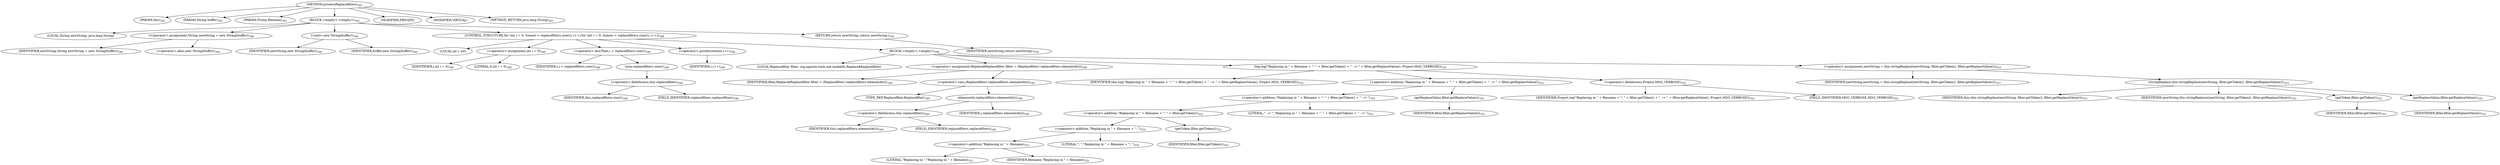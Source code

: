 digraph "processReplacefilters" {  
"996" [label = <(METHOD,processReplacefilters)<SUB>345</SUB>> ]
"77" [label = <(PARAM,this)<SUB>345</SUB>> ]
"997" [label = <(PARAM,String buffer)<SUB>345</SUB>> ]
"998" [label = <(PARAM,String filename)<SUB>345</SUB>> ]
"999" [label = <(BLOCK,&lt;empty&gt;,&lt;empty&gt;)<SUB>345</SUB>> ]
"75" [label = <(LOCAL,String newString: java.lang.String)> ]
"1000" [label = <(&lt;operator&gt;.assignment,String newString = new String(buffer))<SUB>346</SUB>> ]
"1001" [label = <(IDENTIFIER,newString,String newString = new String(buffer))<SUB>346</SUB>> ]
"1002" [label = <(&lt;operator&gt;.alloc,new String(buffer))<SUB>346</SUB>> ]
"1003" [label = <(&lt;init&gt;,new String(buffer))<SUB>346</SUB>> ]
"74" [label = <(IDENTIFIER,newString,new String(buffer))<SUB>346</SUB>> ]
"1004" [label = <(IDENTIFIER,buffer,new String(buffer))<SUB>346</SUB>> ]
"1005" [label = <(CONTROL_STRUCTURE,for (int i = 0; Some(i &lt; replacefilters.size()); i++),for (int i = 0; Some(i &lt; replacefilters.size()); i++))<SUB>348</SUB>> ]
"1006" [label = <(LOCAL,int i: int)> ]
"1007" [label = <(&lt;operator&gt;.assignment,int i = 0)<SUB>348</SUB>> ]
"1008" [label = <(IDENTIFIER,i,int i = 0)<SUB>348</SUB>> ]
"1009" [label = <(LITERAL,0,int i = 0)<SUB>348</SUB>> ]
"1010" [label = <(&lt;operator&gt;.lessThan,i &lt; replacefilters.size())<SUB>348</SUB>> ]
"1011" [label = <(IDENTIFIER,i,i &lt; replacefilters.size())<SUB>348</SUB>> ]
"1012" [label = <(size,replacefilters.size())<SUB>348</SUB>> ]
"1013" [label = <(&lt;operator&gt;.fieldAccess,this.replacefilters)<SUB>348</SUB>> ]
"1014" [label = <(IDENTIFIER,this,replacefilters.size())<SUB>348</SUB>> ]
"1015" [label = <(FIELD_IDENTIFIER,replacefilters,replacefilters)<SUB>348</SUB>> ]
"1016" [label = <(&lt;operator&gt;.postIncrement,i++)<SUB>348</SUB>> ]
"1017" [label = <(IDENTIFIER,i,i++)<SUB>348</SUB>> ]
"1018" [label = <(BLOCK,&lt;empty&gt;,&lt;empty&gt;)<SUB>348</SUB>> ]
"1019" [label = <(LOCAL,Replacefilter filter: org.apache.tools.ant.taskdefs.Replace$Replacefilter)> ]
"1020" [label = <(&lt;operator&gt;.assignment,Replace$Replacefilter filter = (Replacefilter) replacefilters.elementAt(i))<SUB>349</SUB>> ]
"1021" [label = <(IDENTIFIER,filter,Replace$Replacefilter filter = (Replacefilter) replacefilters.elementAt(i))<SUB>349</SUB>> ]
"1022" [label = <(&lt;operator&gt;.cast,(Replacefilter) replacefilters.elementAt(i))<SUB>349</SUB>> ]
"1023" [label = <(TYPE_REF,Replacefilter,Replacefilter)<SUB>349</SUB>> ]
"1024" [label = <(elementAt,replacefilters.elementAt(i))<SUB>349</SUB>> ]
"1025" [label = <(&lt;operator&gt;.fieldAccess,this.replacefilters)<SUB>349</SUB>> ]
"1026" [label = <(IDENTIFIER,this,replacefilters.elementAt(i))<SUB>349</SUB>> ]
"1027" [label = <(FIELD_IDENTIFIER,replacefilters,replacefilters)<SUB>349</SUB>> ]
"1028" [label = <(IDENTIFIER,i,replacefilters.elementAt(i))<SUB>349</SUB>> ]
"1029" [label = <(log,log(&quot;Replacing in &quot; + filename + &quot;: &quot; + filter.getToken() + &quot; --&gt; &quot; + filter.getReplaceValue(), Project.MSG_VERBOSE))<SUB>352</SUB>> ]
"76" [label = <(IDENTIFIER,this,log(&quot;Replacing in &quot; + filename + &quot;: &quot; + filter.getToken() + &quot; --&gt; &quot; + filter.getReplaceValue(), Project.MSG_VERBOSE))<SUB>352</SUB>> ]
"1030" [label = <(&lt;operator&gt;.addition,&quot;Replacing in &quot; + filename + &quot;: &quot; + filter.getToken() + &quot; --&gt; &quot; + filter.getReplaceValue())<SUB>352</SUB>> ]
"1031" [label = <(&lt;operator&gt;.addition,&quot;Replacing in &quot; + filename + &quot;: &quot; + filter.getToken() + &quot; --&gt; &quot;)<SUB>352</SUB>> ]
"1032" [label = <(&lt;operator&gt;.addition,&quot;Replacing in &quot; + filename + &quot;: &quot; + filter.getToken())<SUB>352</SUB>> ]
"1033" [label = <(&lt;operator&gt;.addition,&quot;Replacing in &quot; + filename + &quot;: &quot;)<SUB>352</SUB>> ]
"1034" [label = <(&lt;operator&gt;.addition,&quot;Replacing in &quot; + filename)<SUB>352</SUB>> ]
"1035" [label = <(LITERAL,&quot;Replacing in &quot;,&quot;Replacing in &quot; + filename)<SUB>352</SUB>> ]
"1036" [label = <(IDENTIFIER,filename,&quot;Replacing in &quot; + filename)<SUB>352</SUB>> ]
"1037" [label = <(LITERAL,&quot;: &quot;,&quot;Replacing in &quot; + filename + &quot;: &quot;)<SUB>352</SUB>> ]
"1038" [label = <(getToken,filter.getToken())<SUB>352</SUB>> ]
"1039" [label = <(IDENTIFIER,filter,filter.getToken())<SUB>352</SUB>> ]
"1040" [label = <(LITERAL,&quot; --&gt; &quot;,&quot;Replacing in &quot; + filename + &quot;: &quot; + filter.getToken() + &quot; --&gt; &quot;)<SUB>352</SUB>> ]
"1041" [label = <(getReplaceValue,filter.getReplaceValue())<SUB>352</SUB>> ]
"1042" [label = <(IDENTIFIER,filter,filter.getReplaceValue())<SUB>352</SUB>> ]
"1043" [label = <(&lt;operator&gt;.fieldAccess,Project.MSG_VERBOSE)<SUB>352</SUB>> ]
"1044" [label = <(IDENTIFIER,Project,log(&quot;Replacing in &quot; + filename + &quot;: &quot; + filter.getToken() + &quot; --&gt; &quot; + filter.getReplaceValue(), Project.MSG_VERBOSE))<SUB>352</SUB>> ]
"1045" [label = <(FIELD_IDENTIFIER,MSG_VERBOSE,MSG_VERBOSE)<SUB>352</SUB>> ]
"1046" [label = <(&lt;operator&gt;.assignment,newString = this.stringReplace(newString, filter.getToken(), filter.getReplaceValue()))<SUB>353</SUB>> ]
"1047" [label = <(IDENTIFIER,newString,newString = this.stringReplace(newString, filter.getToken(), filter.getReplaceValue()))<SUB>353</SUB>> ]
"1048" [label = <(stringReplace,this.stringReplace(newString, filter.getToken(), filter.getReplaceValue()))<SUB>353</SUB>> ]
"78" [label = <(IDENTIFIER,this,this.stringReplace(newString, filter.getToken(), filter.getReplaceValue()))<SUB>353</SUB>> ]
"1049" [label = <(IDENTIFIER,newString,this.stringReplace(newString, filter.getToken(), filter.getReplaceValue()))<SUB>353</SUB>> ]
"1050" [label = <(getToken,filter.getToken())<SUB>353</SUB>> ]
"1051" [label = <(IDENTIFIER,filter,filter.getToken())<SUB>353</SUB>> ]
"1052" [label = <(getReplaceValue,filter.getReplaceValue())<SUB>353</SUB>> ]
"1053" [label = <(IDENTIFIER,filter,filter.getReplaceValue())<SUB>353</SUB>> ]
"1054" [label = <(RETURN,return newString;,return newString;)<SUB>356</SUB>> ]
"1055" [label = <(IDENTIFIER,newString,return newString;)<SUB>356</SUB>> ]
"1056" [label = <(MODIFIER,PRIVATE)> ]
"1057" [label = <(MODIFIER,VIRTUAL)> ]
"1058" [label = <(METHOD_RETURN,java.lang.String)<SUB>345</SUB>> ]
  "996" -> "77" 
  "996" -> "997" 
  "996" -> "998" 
  "996" -> "999" 
  "996" -> "1056" 
  "996" -> "1057" 
  "996" -> "1058" 
  "999" -> "75" 
  "999" -> "1000" 
  "999" -> "1003" 
  "999" -> "1005" 
  "999" -> "1054" 
  "1000" -> "1001" 
  "1000" -> "1002" 
  "1003" -> "74" 
  "1003" -> "1004" 
  "1005" -> "1006" 
  "1005" -> "1007" 
  "1005" -> "1010" 
  "1005" -> "1016" 
  "1005" -> "1018" 
  "1007" -> "1008" 
  "1007" -> "1009" 
  "1010" -> "1011" 
  "1010" -> "1012" 
  "1012" -> "1013" 
  "1013" -> "1014" 
  "1013" -> "1015" 
  "1016" -> "1017" 
  "1018" -> "1019" 
  "1018" -> "1020" 
  "1018" -> "1029" 
  "1018" -> "1046" 
  "1020" -> "1021" 
  "1020" -> "1022" 
  "1022" -> "1023" 
  "1022" -> "1024" 
  "1024" -> "1025" 
  "1024" -> "1028" 
  "1025" -> "1026" 
  "1025" -> "1027" 
  "1029" -> "76" 
  "1029" -> "1030" 
  "1029" -> "1043" 
  "1030" -> "1031" 
  "1030" -> "1041" 
  "1031" -> "1032" 
  "1031" -> "1040" 
  "1032" -> "1033" 
  "1032" -> "1038" 
  "1033" -> "1034" 
  "1033" -> "1037" 
  "1034" -> "1035" 
  "1034" -> "1036" 
  "1038" -> "1039" 
  "1041" -> "1042" 
  "1043" -> "1044" 
  "1043" -> "1045" 
  "1046" -> "1047" 
  "1046" -> "1048" 
  "1048" -> "78" 
  "1048" -> "1049" 
  "1048" -> "1050" 
  "1048" -> "1052" 
  "1050" -> "1051" 
  "1052" -> "1053" 
  "1054" -> "1055" 
}
